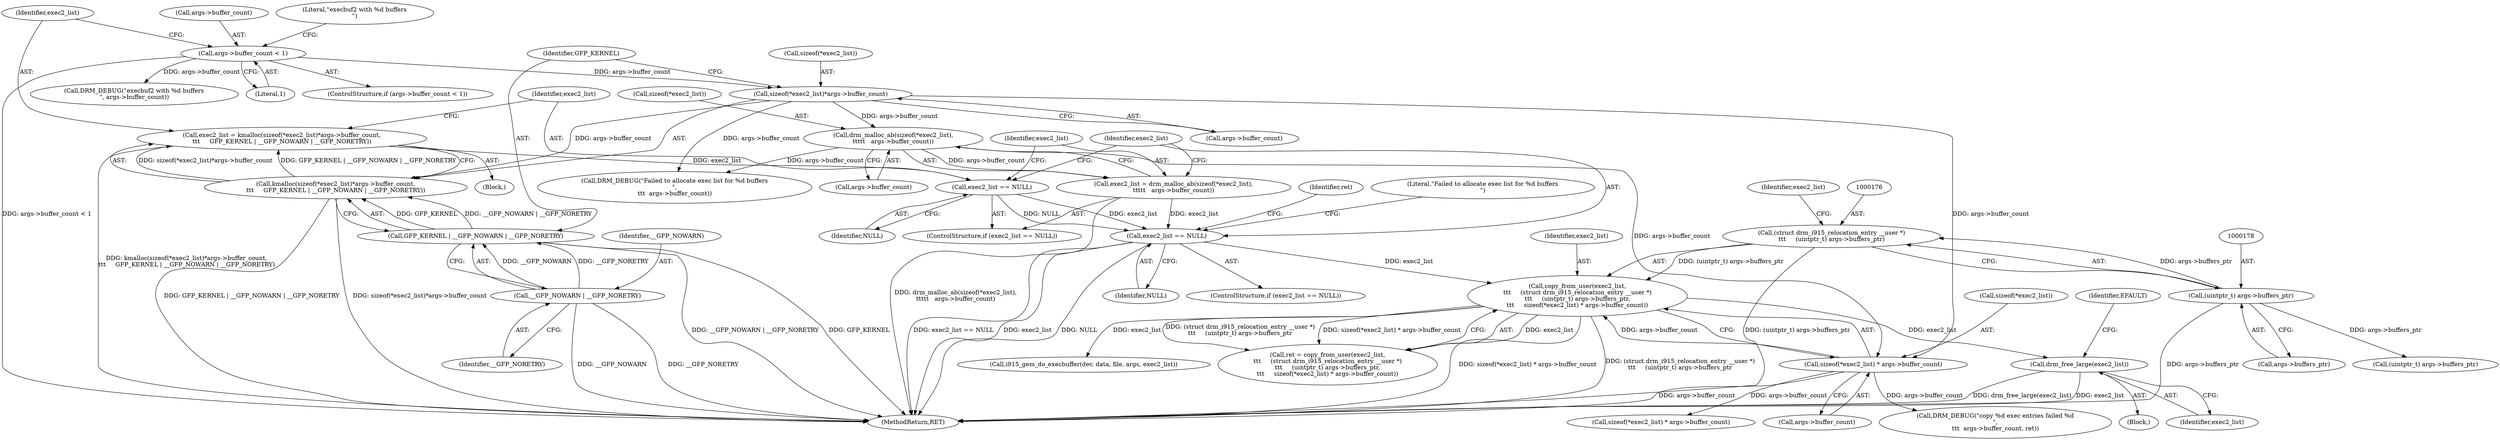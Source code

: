 digraph "1_linux_ed8cd3b2cd61004cab85380c52b1817aca1ca49b@API" {
"1000200" [label="(Call,drm_free_large(exec2_list))"];
"1000173" [label="(Call,copy_from_user(exec2_list,\n\t\t\t     (struct drm_i915_relocation_entry __user *)\n\t\t\t     (uintptr_t) args->buffers_ptr,\n\t\t\t     sizeof(*exec2_list) * args->buffer_count))"];
"1000159" [label="(Call,exec2_list == NULL)"];
"1000149" [label="(Call,exec2_list = drm_malloc_ab(sizeof(*exec2_list),\n\t\t\t\t\t   args->buffer_count))"];
"1000151" [label="(Call,drm_malloc_ab(sizeof(*exec2_list),\n\t\t\t\t\t   args->buffer_count))"];
"1000133" [label="(Call,sizeof(*exec2_list)*args->buffer_count)"];
"1000116" [label="(Call,args->buffer_count < 1)"];
"1000146" [label="(Call,exec2_list == NULL)"];
"1000130" [label="(Call,exec2_list = kmalloc(sizeof(*exec2_list)*args->buffer_count,\n\t\t\t     GFP_KERNEL | __GFP_NOWARN | __GFP_NORETRY))"];
"1000132" [label="(Call,kmalloc(sizeof(*exec2_list)*args->buffer_count,\n\t\t\t     GFP_KERNEL | __GFP_NOWARN | __GFP_NORETRY))"];
"1000140" [label="(Call,GFP_KERNEL | __GFP_NOWARN | __GFP_NORETRY)"];
"1000142" [label="(Call,__GFP_NOWARN | __GFP_NORETRY)"];
"1000175" [label="(Call,(struct drm_i915_relocation_entry __user *)\n\t\t\t     (uintptr_t) args->buffers_ptr)"];
"1000177" [label="(Call,(uintptr_t) args->buffers_ptr)"];
"1000182" [label="(Call,sizeof(*exec2_list) * args->buffer_count)"];
"1000123" [label="(Literal,\"execbuf2 with %d buffers\n\")"];
"1000131" [label="(Identifier,exec2_list)"];
"1000183" [label="(Call,sizeof(*exec2_list))"];
"1000145" [label="(ControlStructure,if (exec2_list == NULL))"];
"1000173" [label="(Call,copy_from_user(exec2_list,\n\t\t\t     (struct drm_i915_relocation_entry __user *)\n\t\t\t     (uintptr_t) args->buffers_ptr,\n\t\t\t     sizeof(*exec2_list) * args->buffer_count))"];
"1000179" [label="(Call,args->buffers_ptr)"];
"1000117" [label="(Call,args->buffer_count)"];
"1000159" [label="(Call,exec2_list == NULL)"];
"1000137" [label="(Call,args->buffer_count)"];
"1000151" [label="(Call,drm_malloc_ab(sizeof(*exec2_list),\n\t\t\t\t\t   args->buffer_count))"];
"1000141" [label="(Identifier,GFP_KERNEL)"];
"1000172" [label="(Identifier,ret)"];
"1000143" [label="(Identifier,__GFP_NOWARN)"];
"1000155" [label="(Call,args->buffer_count)"];
"1000175" [label="(Call,(struct drm_i915_relocation_entry __user *)\n\t\t\t     (uintptr_t) args->buffers_ptr)"];
"1000201" [label="(Identifier,exec2_list)"];
"1000120" [label="(Literal,1)"];
"1000150" [label="(Identifier,exec2_list)"];
"1000152" [label="(Call,sizeof(*exec2_list))"];
"1000174" [label="(Identifier,exec2_list)"];
"1000194" [label="(Call,DRM_DEBUG(\"copy %d exec entries failed %d\n\",\n\t\t\t  args->buffer_count, ret))"];
"1000171" [label="(Call,ret = copy_from_user(exec2_list,\n\t\t\t     (struct drm_i915_relocation_entry __user *)\n\t\t\t     (uintptr_t) args->buffers_ptr,\n\t\t\t     sizeof(*exec2_list) * args->buffer_count))"];
"1000163" [label="(Call,DRM_DEBUG(\"Failed to allocate exec list for %d buffers\n\",\n\t\t\t  args->buffer_count))"];
"1000115" [label="(ControlStructure,if (args->buffer_count < 1))"];
"1000130" [label="(Call,exec2_list = kmalloc(sizeof(*exec2_list)*args->buffer_count,\n\t\t\t     GFP_KERNEL | __GFP_NOWARN | __GFP_NORETRY))"];
"1000140" [label="(Call,GFP_KERNEL | __GFP_NOWARN | __GFP_NORETRY)"];
"1000132" [label="(Call,kmalloc(sizeof(*exec2_list)*args->buffer_count,\n\t\t\t     GFP_KERNEL | __GFP_NOWARN | __GFP_NORETRY))"];
"1000160" [label="(Identifier,exec2_list)"];
"1000134" [label="(Call,sizeof(*exec2_list))"];
"1000222" [label="(Call,(uintptr_t) args->buffers_ptr)"];
"1000158" [label="(ControlStructure,if (exec2_list == NULL))"];
"1000185" [label="(Identifier,exec2_list)"];
"1000200" [label="(Call,drm_free_large(exec2_list))"];
"1000177" [label="(Call,(uintptr_t) args->buffers_ptr)"];
"1000122" [label="(Call,DRM_DEBUG(\"execbuf2 with %d buffers\n\", args->buffer_count))"];
"1000105" [label="(Block,)"];
"1000133" [label="(Call,sizeof(*exec2_list)*args->buffer_count)"];
"1000147" [label="(Identifier,exec2_list)"];
"1000144" [label="(Identifier,__GFP_NORETRY)"];
"1000228" [label="(Call,sizeof(*exec2_list) * args->buffer_count)"];
"1000164" [label="(Literal,\"Failed to allocate exec list for %d buffers\n\")"];
"1000186" [label="(Call,args->buffer_count)"];
"1000149" [label="(Call,exec2_list = drm_malloc_ab(sizeof(*exec2_list),\n\t\t\t\t\t   args->buffer_count))"];
"1000252" [label="(MethodReturn,RET)"];
"1000146" [label="(Call,exec2_list == NULL)"];
"1000116" [label="(Call,args->buffer_count < 1)"];
"1000142" [label="(Call,__GFP_NOWARN | __GFP_NORETRY)"];
"1000161" [label="(Identifier,NULL)"];
"1000148" [label="(Identifier,NULL)"];
"1000193" [label="(Block,)"];
"1000207" [label="(Call,i915_gem_do_execbuffer(dev, data, file, args, exec2_list))"];
"1000204" [label="(Identifier,EFAULT)"];
"1000182" [label="(Call,sizeof(*exec2_list) * args->buffer_count)"];
"1000200" -> "1000193"  [label="AST: "];
"1000200" -> "1000201"  [label="CFG: "];
"1000201" -> "1000200"  [label="AST: "];
"1000204" -> "1000200"  [label="CFG: "];
"1000200" -> "1000252"  [label="DDG: drm_free_large(exec2_list)"];
"1000200" -> "1000252"  [label="DDG: exec2_list"];
"1000173" -> "1000200"  [label="DDG: exec2_list"];
"1000173" -> "1000171"  [label="AST: "];
"1000173" -> "1000182"  [label="CFG: "];
"1000174" -> "1000173"  [label="AST: "];
"1000175" -> "1000173"  [label="AST: "];
"1000182" -> "1000173"  [label="AST: "];
"1000171" -> "1000173"  [label="CFG: "];
"1000173" -> "1000252"  [label="DDG: sizeof(*exec2_list) * args->buffer_count"];
"1000173" -> "1000252"  [label="DDG: (struct drm_i915_relocation_entry __user *)\n\t\t\t     (uintptr_t) args->buffers_ptr"];
"1000173" -> "1000171"  [label="DDG: exec2_list"];
"1000173" -> "1000171"  [label="DDG: (struct drm_i915_relocation_entry __user *)\n\t\t\t     (uintptr_t) args->buffers_ptr"];
"1000173" -> "1000171"  [label="DDG: sizeof(*exec2_list) * args->buffer_count"];
"1000159" -> "1000173"  [label="DDG: exec2_list"];
"1000175" -> "1000173"  [label="DDG: (uintptr_t) args->buffers_ptr"];
"1000182" -> "1000173"  [label="DDG: args->buffer_count"];
"1000173" -> "1000207"  [label="DDG: exec2_list"];
"1000159" -> "1000158"  [label="AST: "];
"1000159" -> "1000161"  [label="CFG: "];
"1000160" -> "1000159"  [label="AST: "];
"1000161" -> "1000159"  [label="AST: "];
"1000164" -> "1000159"  [label="CFG: "];
"1000172" -> "1000159"  [label="CFG: "];
"1000159" -> "1000252"  [label="DDG: exec2_list == NULL"];
"1000159" -> "1000252"  [label="DDG: exec2_list"];
"1000159" -> "1000252"  [label="DDG: NULL"];
"1000149" -> "1000159"  [label="DDG: exec2_list"];
"1000146" -> "1000159"  [label="DDG: exec2_list"];
"1000146" -> "1000159"  [label="DDG: NULL"];
"1000149" -> "1000145"  [label="AST: "];
"1000149" -> "1000151"  [label="CFG: "];
"1000150" -> "1000149"  [label="AST: "];
"1000151" -> "1000149"  [label="AST: "];
"1000160" -> "1000149"  [label="CFG: "];
"1000149" -> "1000252"  [label="DDG: drm_malloc_ab(sizeof(*exec2_list),\n\t\t\t\t\t   args->buffer_count)"];
"1000151" -> "1000149"  [label="DDG: args->buffer_count"];
"1000151" -> "1000155"  [label="CFG: "];
"1000152" -> "1000151"  [label="AST: "];
"1000155" -> "1000151"  [label="AST: "];
"1000133" -> "1000151"  [label="DDG: args->buffer_count"];
"1000151" -> "1000163"  [label="DDG: args->buffer_count"];
"1000151" -> "1000182"  [label="DDG: args->buffer_count"];
"1000133" -> "1000132"  [label="AST: "];
"1000133" -> "1000137"  [label="CFG: "];
"1000134" -> "1000133"  [label="AST: "];
"1000137" -> "1000133"  [label="AST: "];
"1000141" -> "1000133"  [label="CFG: "];
"1000133" -> "1000132"  [label="DDG: args->buffer_count"];
"1000116" -> "1000133"  [label="DDG: args->buffer_count"];
"1000133" -> "1000163"  [label="DDG: args->buffer_count"];
"1000133" -> "1000182"  [label="DDG: args->buffer_count"];
"1000116" -> "1000115"  [label="AST: "];
"1000116" -> "1000120"  [label="CFG: "];
"1000117" -> "1000116"  [label="AST: "];
"1000120" -> "1000116"  [label="AST: "];
"1000123" -> "1000116"  [label="CFG: "];
"1000131" -> "1000116"  [label="CFG: "];
"1000116" -> "1000252"  [label="DDG: args->buffer_count < 1"];
"1000116" -> "1000122"  [label="DDG: args->buffer_count"];
"1000146" -> "1000145"  [label="AST: "];
"1000146" -> "1000148"  [label="CFG: "];
"1000147" -> "1000146"  [label="AST: "];
"1000148" -> "1000146"  [label="AST: "];
"1000150" -> "1000146"  [label="CFG: "];
"1000160" -> "1000146"  [label="CFG: "];
"1000130" -> "1000146"  [label="DDG: exec2_list"];
"1000130" -> "1000105"  [label="AST: "];
"1000130" -> "1000132"  [label="CFG: "];
"1000131" -> "1000130"  [label="AST: "];
"1000132" -> "1000130"  [label="AST: "];
"1000147" -> "1000130"  [label="CFG: "];
"1000130" -> "1000252"  [label="DDG: kmalloc(sizeof(*exec2_list)*args->buffer_count,\n\t\t\t     GFP_KERNEL | __GFP_NOWARN | __GFP_NORETRY)"];
"1000132" -> "1000130"  [label="DDG: sizeof(*exec2_list)*args->buffer_count"];
"1000132" -> "1000130"  [label="DDG: GFP_KERNEL | __GFP_NOWARN | __GFP_NORETRY"];
"1000132" -> "1000140"  [label="CFG: "];
"1000140" -> "1000132"  [label="AST: "];
"1000132" -> "1000252"  [label="DDG: GFP_KERNEL | __GFP_NOWARN | __GFP_NORETRY"];
"1000132" -> "1000252"  [label="DDG: sizeof(*exec2_list)*args->buffer_count"];
"1000140" -> "1000132"  [label="DDG: GFP_KERNEL"];
"1000140" -> "1000132"  [label="DDG: __GFP_NOWARN | __GFP_NORETRY"];
"1000140" -> "1000142"  [label="CFG: "];
"1000141" -> "1000140"  [label="AST: "];
"1000142" -> "1000140"  [label="AST: "];
"1000140" -> "1000252"  [label="DDG: __GFP_NOWARN | __GFP_NORETRY"];
"1000140" -> "1000252"  [label="DDG: GFP_KERNEL"];
"1000142" -> "1000140"  [label="DDG: __GFP_NOWARN"];
"1000142" -> "1000140"  [label="DDG: __GFP_NORETRY"];
"1000142" -> "1000144"  [label="CFG: "];
"1000143" -> "1000142"  [label="AST: "];
"1000144" -> "1000142"  [label="AST: "];
"1000142" -> "1000252"  [label="DDG: __GFP_NORETRY"];
"1000142" -> "1000252"  [label="DDG: __GFP_NOWARN"];
"1000175" -> "1000177"  [label="CFG: "];
"1000176" -> "1000175"  [label="AST: "];
"1000177" -> "1000175"  [label="AST: "];
"1000185" -> "1000175"  [label="CFG: "];
"1000175" -> "1000252"  [label="DDG: (uintptr_t) args->buffers_ptr"];
"1000177" -> "1000175"  [label="DDG: args->buffers_ptr"];
"1000177" -> "1000179"  [label="CFG: "];
"1000178" -> "1000177"  [label="AST: "];
"1000179" -> "1000177"  [label="AST: "];
"1000177" -> "1000252"  [label="DDG: args->buffers_ptr"];
"1000177" -> "1000222"  [label="DDG: args->buffers_ptr"];
"1000182" -> "1000186"  [label="CFG: "];
"1000183" -> "1000182"  [label="AST: "];
"1000186" -> "1000182"  [label="AST: "];
"1000182" -> "1000252"  [label="DDG: args->buffer_count"];
"1000182" -> "1000194"  [label="DDG: args->buffer_count"];
"1000182" -> "1000228"  [label="DDG: args->buffer_count"];
}
